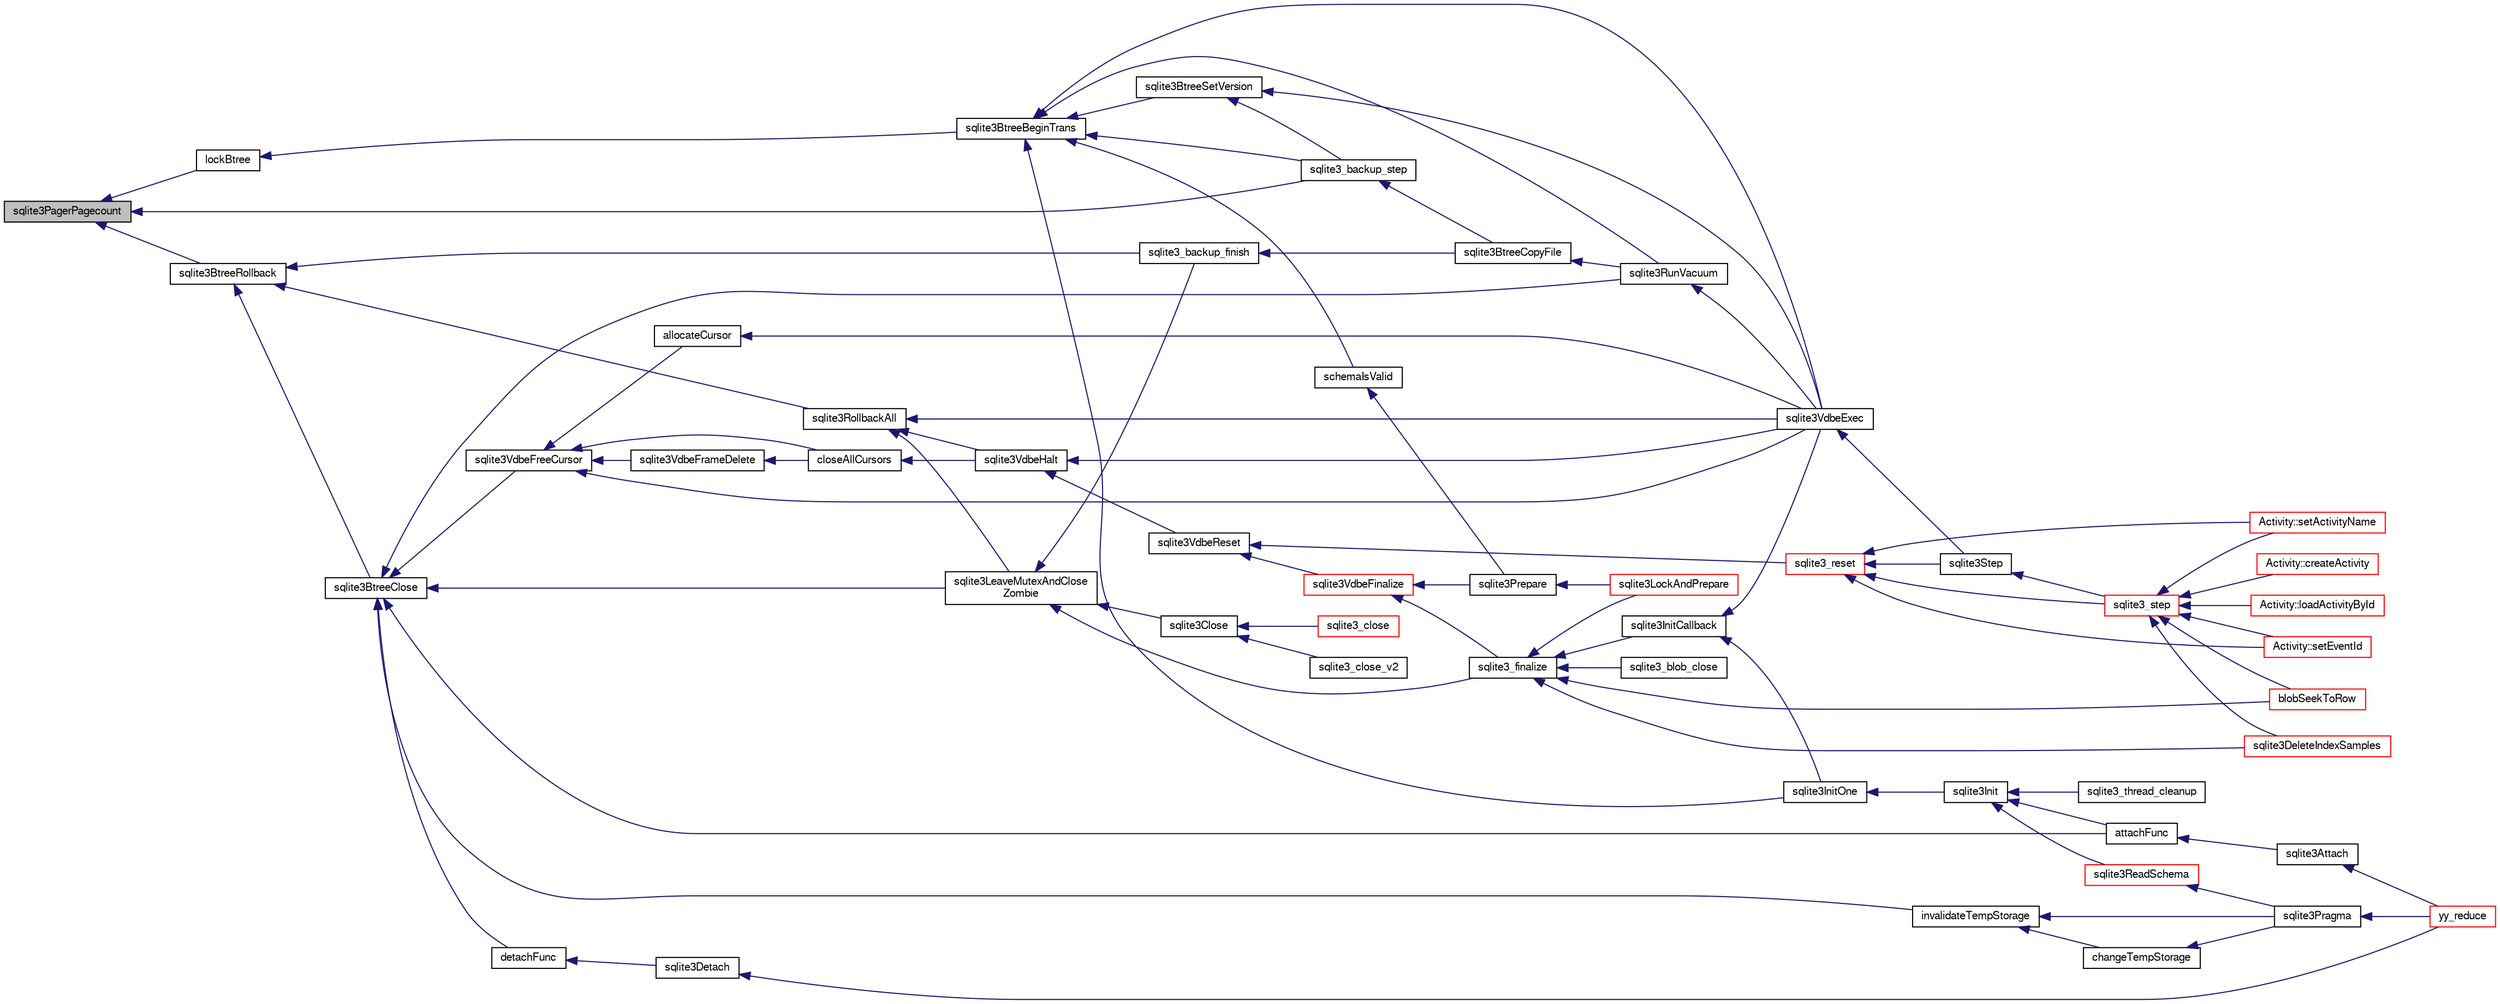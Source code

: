 digraph "sqlite3PagerPagecount"
{
  edge [fontname="FreeSans",fontsize="10",labelfontname="FreeSans",labelfontsize="10"];
  node [fontname="FreeSans",fontsize="10",shape=record];
  rankdir="LR";
  Node634421 [label="sqlite3PagerPagecount",height=0.2,width=0.4,color="black", fillcolor="grey75", style="filled", fontcolor="black"];
  Node634421 -> Node634422 [dir="back",color="midnightblue",fontsize="10",style="solid",fontname="FreeSans"];
  Node634422 [label="lockBtree",height=0.2,width=0.4,color="black", fillcolor="white", style="filled",URL="$sqlite3_8c.html#a5b808194d3178be15705a420265cee9d"];
  Node634422 -> Node634423 [dir="back",color="midnightblue",fontsize="10",style="solid",fontname="FreeSans"];
  Node634423 [label="sqlite3BtreeBeginTrans",height=0.2,width=0.4,color="black", fillcolor="white", style="filled",URL="$sqlite3_8c.html#a52d6706df15c67c22aa7d0e290c16bf5"];
  Node634423 -> Node634424 [dir="back",color="midnightblue",fontsize="10",style="solid",fontname="FreeSans"];
  Node634424 [label="sqlite3BtreeSetVersion",height=0.2,width=0.4,color="black", fillcolor="white", style="filled",URL="$sqlite3_8c.html#a2db3061b5c557699a47415ca0342ba01"];
  Node634424 -> Node634425 [dir="back",color="midnightblue",fontsize="10",style="solid",fontname="FreeSans"];
  Node634425 [label="sqlite3_backup_step",height=0.2,width=0.4,color="black", fillcolor="white", style="filled",URL="$sqlite3_8h.html#a1699b75e98d082eebc465a9e64c35269"];
  Node634425 -> Node634426 [dir="back",color="midnightblue",fontsize="10",style="solid",fontname="FreeSans"];
  Node634426 [label="sqlite3BtreeCopyFile",height=0.2,width=0.4,color="black", fillcolor="white", style="filled",URL="$sqlite3_8c.html#a4d9e19a79f0d5c1dfcef0bd137ae83f9"];
  Node634426 -> Node634427 [dir="back",color="midnightblue",fontsize="10",style="solid",fontname="FreeSans"];
  Node634427 [label="sqlite3RunVacuum",height=0.2,width=0.4,color="black", fillcolor="white", style="filled",URL="$sqlite3_8c.html#a5e83ddc7b3e7e8e79ad5d1fc92de1d2f"];
  Node634427 -> Node634428 [dir="back",color="midnightblue",fontsize="10",style="solid",fontname="FreeSans"];
  Node634428 [label="sqlite3VdbeExec",height=0.2,width=0.4,color="black", fillcolor="white", style="filled",URL="$sqlite3_8c.html#a8ce40a614bdc56719c4d642b1e4dfb21"];
  Node634428 -> Node634429 [dir="back",color="midnightblue",fontsize="10",style="solid",fontname="FreeSans"];
  Node634429 [label="sqlite3Step",height=0.2,width=0.4,color="black", fillcolor="white", style="filled",URL="$sqlite3_8c.html#a3f2872e873e2758a4beedad1d5113554"];
  Node634429 -> Node634430 [dir="back",color="midnightblue",fontsize="10",style="solid",fontname="FreeSans"];
  Node634430 [label="sqlite3_step",height=0.2,width=0.4,color="red", fillcolor="white", style="filled",URL="$sqlite3_8h.html#ac1e491ce36b7471eb28387f7d3c74334"];
  Node634430 -> Node634431 [dir="back",color="midnightblue",fontsize="10",style="solid",fontname="FreeSans"];
  Node634431 [label="Activity::createActivity",height=0.2,width=0.4,color="red", fillcolor="white", style="filled",URL="$classActivity.html#a813cc5e52c14ab49b39014c134e3425b"];
  Node634430 -> Node634434 [dir="back",color="midnightblue",fontsize="10",style="solid",fontname="FreeSans"];
  Node634434 [label="Activity::loadActivityById",height=0.2,width=0.4,color="red", fillcolor="white", style="filled",URL="$classActivity.html#abe4ffb4f08a47212ebf9013259d9e7fd"];
  Node634430 -> Node634436 [dir="back",color="midnightblue",fontsize="10",style="solid",fontname="FreeSans"];
  Node634436 [label="Activity::setEventId",height=0.2,width=0.4,color="red", fillcolor="white", style="filled",URL="$classActivity.html#adb1d0fd0d08f473e068f0a4086bfa9ca"];
  Node634430 -> Node634437 [dir="back",color="midnightblue",fontsize="10",style="solid",fontname="FreeSans"];
  Node634437 [label="Activity::setActivityName",height=0.2,width=0.4,color="red", fillcolor="white", style="filled",URL="$classActivity.html#a62dc3737b33915a36086f9dd26d16a81"];
  Node634430 -> Node634449 [dir="back",color="midnightblue",fontsize="10",style="solid",fontname="FreeSans"];
  Node634449 [label="blobSeekToRow",height=0.2,width=0.4,color="red", fillcolor="white", style="filled",URL="$sqlite3_8c.html#afff57e13332b98c8a44a7cebe38962ab"];
  Node634430 -> Node634452 [dir="back",color="midnightblue",fontsize="10",style="solid",fontname="FreeSans"];
  Node634452 [label="sqlite3DeleteIndexSamples",height=0.2,width=0.4,color="red", fillcolor="white", style="filled",URL="$sqlite3_8c.html#aaeda0302fbf61397ec009f65bed047ef"];
  Node634424 -> Node634428 [dir="back",color="midnightblue",fontsize="10",style="solid",fontname="FreeSans"];
  Node634423 -> Node634425 [dir="back",color="midnightblue",fontsize="10",style="solid",fontname="FreeSans"];
  Node634423 -> Node634428 [dir="back",color="midnightblue",fontsize="10",style="solid",fontname="FreeSans"];
  Node634423 -> Node634454 [dir="back",color="midnightblue",fontsize="10",style="solid",fontname="FreeSans"];
  Node634454 [label="sqlite3InitOne",height=0.2,width=0.4,color="black", fillcolor="white", style="filled",URL="$sqlite3_8c.html#ac4318b25df65269906b0379251fe9b85"];
  Node634454 -> Node634455 [dir="back",color="midnightblue",fontsize="10",style="solid",fontname="FreeSans"];
  Node634455 [label="sqlite3Init",height=0.2,width=0.4,color="black", fillcolor="white", style="filled",URL="$sqlite3_8c.html#aed74e3dc765631a833f522f425ff5a48"];
  Node634455 -> Node634456 [dir="back",color="midnightblue",fontsize="10",style="solid",fontname="FreeSans"];
  Node634456 [label="attachFunc",height=0.2,width=0.4,color="black", fillcolor="white", style="filled",URL="$sqlite3_8c.html#a69cb751a7da501b9a0aa37e0d7c3eaf7"];
  Node634456 -> Node634457 [dir="back",color="midnightblue",fontsize="10",style="solid",fontname="FreeSans"];
  Node634457 [label="sqlite3Attach",height=0.2,width=0.4,color="black", fillcolor="white", style="filled",URL="$sqlite3_8c.html#ae0907fe0b43cc1b4c7e6a16213e8546f"];
  Node634457 -> Node634458 [dir="back",color="midnightblue",fontsize="10",style="solid",fontname="FreeSans"];
  Node634458 [label="yy_reduce",height=0.2,width=0.4,color="red", fillcolor="white", style="filled",URL="$sqlite3_8c.html#a7c419a9b25711c666a9a2449ef377f14"];
  Node634455 -> Node634460 [dir="back",color="midnightblue",fontsize="10",style="solid",fontname="FreeSans"];
  Node634460 [label="sqlite3ReadSchema",height=0.2,width=0.4,color="red", fillcolor="white", style="filled",URL="$sqlite3_8c.html#ac41a97f30334f7d35b2b5713097eca90"];
  Node634460 -> Node634506 [dir="back",color="midnightblue",fontsize="10",style="solid",fontname="FreeSans"];
  Node634506 [label="sqlite3Pragma",height=0.2,width=0.4,color="black", fillcolor="white", style="filled",URL="$sqlite3_8c.html#a111391370f58f8e6a6eca51fd34d62ed"];
  Node634506 -> Node634458 [dir="back",color="midnightblue",fontsize="10",style="solid",fontname="FreeSans"];
  Node634455 -> Node634554 [dir="back",color="midnightblue",fontsize="10",style="solid",fontname="FreeSans"];
  Node634554 [label="sqlite3_thread_cleanup",height=0.2,width=0.4,color="black", fillcolor="white", style="filled",URL="$sqlite3_8h.html#a34980c829db84f02e1a1599063469f06"];
  Node634423 -> Node634638 [dir="back",color="midnightblue",fontsize="10",style="solid",fontname="FreeSans"];
  Node634638 [label="schemaIsValid",height=0.2,width=0.4,color="black", fillcolor="white", style="filled",URL="$sqlite3_8c.html#a7c466fe28e7ca6f46b8bf72c46d9738d"];
  Node634638 -> Node634607 [dir="back",color="midnightblue",fontsize="10",style="solid",fontname="FreeSans"];
  Node634607 [label="sqlite3Prepare",height=0.2,width=0.4,color="black", fillcolor="white", style="filled",URL="$sqlite3_8c.html#acb25890858d0bf4b12eb7aae569f0c7b"];
  Node634607 -> Node634608 [dir="back",color="midnightblue",fontsize="10",style="solid",fontname="FreeSans"];
  Node634608 [label="sqlite3LockAndPrepare",height=0.2,width=0.4,color="red", fillcolor="white", style="filled",URL="$sqlite3_8c.html#a5db1ec5589aa2b02c6d979211a8789bd"];
  Node634423 -> Node634427 [dir="back",color="midnightblue",fontsize="10",style="solid",fontname="FreeSans"];
  Node634421 -> Node634686 [dir="back",color="midnightblue",fontsize="10",style="solid",fontname="FreeSans"];
  Node634686 [label="sqlite3BtreeRollback",height=0.2,width=0.4,color="black", fillcolor="white", style="filled",URL="$sqlite3_8c.html#a317473acdafdd688385c8954f09de186"];
  Node634686 -> Node634687 [dir="back",color="midnightblue",fontsize="10",style="solid",fontname="FreeSans"];
  Node634687 [label="sqlite3BtreeClose",height=0.2,width=0.4,color="black", fillcolor="white", style="filled",URL="$sqlite3_8c.html#a729b65009b66a99200496b09c124df01"];
  Node634687 -> Node634688 [dir="back",color="midnightblue",fontsize="10",style="solid",fontname="FreeSans"];
  Node634688 [label="sqlite3VdbeFreeCursor",height=0.2,width=0.4,color="black", fillcolor="white", style="filled",URL="$sqlite3_8c.html#a0f9084083e1d0639708934630f33d6ef"];
  Node634688 -> Node634689 [dir="back",color="midnightblue",fontsize="10",style="solid",fontname="FreeSans"];
  Node634689 [label="sqlite3VdbeFrameDelete",height=0.2,width=0.4,color="black", fillcolor="white", style="filled",URL="$sqlite3_8c.html#adb3773fdfb1685857e28891f76365900"];
  Node634689 -> Node634690 [dir="back",color="midnightblue",fontsize="10",style="solid",fontname="FreeSans"];
  Node634690 [label="closeAllCursors",height=0.2,width=0.4,color="black", fillcolor="white", style="filled",URL="$sqlite3_8c.html#af1ac189735864dd6989a8c5af4557547"];
  Node634690 -> Node634644 [dir="back",color="midnightblue",fontsize="10",style="solid",fontname="FreeSans"];
  Node634644 [label="sqlite3VdbeHalt",height=0.2,width=0.4,color="black", fillcolor="white", style="filled",URL="$sqlite3_8c.html#a8d1d99703d999190fbc35ecc981cb709"];
  Node634644 -> Node634645 [dir="back",color="midnightblue",fontsize="10",style="solid",fontname="FreeSans"];
  Node634645 [label="sqlite3VdbeReset",height=0.2,width=0.4,color="black", fillcolor="white", style="filled",URL="$sqlite3_8c.html#a315a913742f7267f90d46d41446353b1"];
  Node634645 -> Node634646 [dir="back",color="midnightblue",fontsize="10",style="solid",fontname="FreeSans"];
  Node634646 [label="sqlite3VdbeFinalize",height=0.2,width=0.4,color="red", fillcolor="white", style="filled",URL="$sqlite3_8c.html#af81e0c8d03b71610d3a826469f67bbd4"];
  Node634646 -> Node634647 [dir="back",color="midnightblue",fontsize="10",style="solid",fontname="FreeSans"];
  Node634647 [label="sqlite3_finalize",height=0.2,width=0.4,color="black", fillcolor="white", style="filled",URL="$sqlite3_8h.html#a801195c0f771d40bb4be1e40f3b88945"];
  Node634647 -> Node634449 [dir="back",color="midnightblue",fontsize="10",style="solid",fontname="FreeSans"];
  Node634647 -> Node634648 [dir="back",color="midnightblue",fontsize="10",style="solid",fontname="FreeSans"];
  Node634648 [label="sqlite3_blob_close",height=0.2,width=0.4,color="black", fillcolor="white", style="filled",URL="$sqlite3_8h.html#a8885ae884821e14e1e4501183c5833d6"];
  Node634647 -> Node634452 [dir="back",color="midnightblue",fontsize="10",style="solid",fontname="FreeSans"];
  Node634647 -> Node634611 [dir="back",color="midnightblue",fontsize="10",style="solid",fontname="FreeSans"];
  Node634611 [label="sqlite3InitCallback",height=0.2,width=0.4,color="black", fillcolor="white", style="filled",URL="$sqlite3_8c.html#a5183ff3c8b5311c7332250013ee018b3"];
  Node634611 -> Node634428 [dir="back",color="midnightblue",fontsize="10",style="solid",fontname="FreeSans"];
  Node634611 -> Node634454 [dir="back",color="midnightblue",fontsize="10",style="solid",fontname="FreeSans"];
  Node634647 -> Node634608 [dir="back",color="midnightblue",fontsize="10",style="solid",fontname="FreeSans"];
  Node634646 -> Node634607 [dir="back",color="midnightblue",fontsize="10",style="solid",fontname="FreeSans"];
  Node634645 -> Node634653 [dir="back",color="midnightblue",fontsize="10",style="solid",fontname="FreeSans"];
  Node634653 [label="sqlite3_reset",height=0.2,width=0.4,color="red", fillcolor="white", style="filled",URL="$sqlite3_8h.html#a758efebc2e95694959ab0e74b397984c"];
  Node634653 -> Node634436 [dir="back",color="midnightblue",fontsize="10",style="solid",fontname="FreeSans"];
  Node634653 -> Node634437 [dir="back",color="midnightblue",fontsize="10",style="solid",fontname="FreeSans"];
  Node634653 -> Node634429 [dir="back",color="midnightblue",fontsize="10",style="solid",fontname="FreeSans"];
  Node634653 -> Node634430 [dir="back",color="midnightblue",fontsize="10",style="solid",fontname="FreeSans"];
  Node634644 -> Node634428 [dir="back",color="midnightblue",fontsize="10",style="solid",fontname="FreeSans"];
  Node634688 -> Node634690 [dir="back",color="midnightblue",fontsize="10",style="solid",fontname="FreeSans"];
  Node634688 -> Node634691 [dir="back",color="midnightblue",fontsize="10",style="solid",fontname="FreeSans"];
  Node634691 [label="allocateCursor",height=0.2,width=0.4,color="black", fillcolor="white", style="filled",URL="$sqlite3_8c.html#a5083c054ea81802294e539b00a57aad4"];
  Node634691 -> Node634428 [dir="back",color="midnightblue",fontsize="10",style="solid",fontname="FreeSans"];
  Node634688 -> Node634428 [dir="back",color="midnightblue",fontsize="10",style="solid",fontname="FreeSans"];
  Node634687 -> Node634456 [dir="back",color="midnightblue",fontsize="10",style="solid",fontname="FreeSans"];
  Node634687 -> Node634640 [dir="back",color="midnightblue",fontsize="10",style="solid",fontname="FreeSans"];
  Node634640 [label="detachFunc",height=0.2,width=0.4,color="black", fillcolor="white", style="filled",URL="$sqlite3_8c.html#a2b3dd04cb87abd088926ab0082a60b77"];
  Node634640 -> Node634500 [dir="back",color="midnightblue",fontsize="10",style="solid",fontname="FreeSans"];
  Node634500 [label="sqlite3Detach",height=0.2,width=0.4,color="black", fillcolor="white", style="filled",URL="$sqlite3_8c.html#ab1a5a0b01c7560aef5e0b8603a68747d"];
  Node634500 -> Node634458 [dir="back",color="midnightblue",fontsize="10",style="solid",fontname="FreeSans"];
  Node634687 -> Node634641 [dir="back",color="midnightblue",fontsize="10",style="solid",fontname="FreeSans"];
  Node634641 [label="invalidateTempStorage",height=0.2,width=0.4,color="black", fillcolor="white", style="filled",URL="$sqlite3_8c.html#a759777a1eb3c3e96a5af94932b39e69a"];
  Node634641 -> Node634642 [dir="back",color="midnightblue",fontsize="10",style="solid",fontname="FreeSans"];
  Node634642 [label="changeTempStorage",height=0.2,width=0.4,color="black", fillcolor="white", style="filled",URL="$sqlite3_8c.html#abd43abe0a0959a45c786b9865ed52904"];
  Node634642 -> Node634506 [dir="back",color="midnightblue",fontsize="10",style="solid",fontname="FreeSans"];
  Node634641 -> Node634506 [dir="back",color="midnightblue",fontsize="10",style="solid",fontname="FreeSans"];
  Node634687 -> Node634427 [dir="back",color="midnightblue",fontsize="10",style="solid",fontname="FreeSans"];
  Node634687 -> Node634654 [dir="back",color="midnightblue",fontsize="10",style="solid",fontname="FreeSans"];
  Node634654 [label="sqlite3LeaveMutexAndClose\lZombie",height=0.2,width=0.4,color="black", fillcolor="white", style="filled",URL="$sqlite3_8c.html#afe3a37c29dcb0fe9fc15fe07a3976f59"];
  Node634654 -> Node634655 [dir="back",color="midnightblue",fontsize="10",style="solid",fontname="FreeSans"];
  Node634655 [label="sqlite3_backup_finish",height=0.2,width=0.4,color="black", fillcolor="white", style="filled",URL="$sqlite3_8h.html#a176857dd58d99be53b6d7305533e0048"];
  Node634655 -> Node634426 [dir="back",color="midnightblue",fontsize="10",style="solid",fontname="FreeSans"];
  Node634654 -> Node634647 [dir="back",color="midnightblue",fontsize="10",style="solid",fontname="FreeSans"];
  Node634654 -> Node634656 [dir="back",color="midnightblue",fontsize="10",style="solid",fontname="FreeSans"];
  Node634656 [label="sqlite3Close",height=0.2,width=0.4,color="black", fillcolor="white", style="filled",URL="$sqlite3_8c.html#aa9f2e73837bba8d721dbde0964ffce11"];
  Node634656 -> Node634657 [dir="back",color="midnightblue",fontsize="10",style="solid",fontname="FreeSans"];
  Node634657 [label="sqlite3_close",height=0.2,width=0.4,color="red", fillcolor="white", style="filled",URL="$sqlite3_8h.html#ac43c9032fc6ef3b2a231dc3a9fa44b2d"];
  Node634656 -> Node634664 [dir="back",color="midnightblue",fontsize="10",style="solid",fontname="FreeSans"];
  Node634664 [label="sqlite3_close_v2",height=0.2,width=0.4,color="black", fillcolor="white", style="filled",URL="$sqlite3_8h.html#ad2cb8462eaba28b4c8410ef55a4282b4"];
  Node634686 -> Node634655 [dir="back",color="midnightblue",fontsize="10",style="solid",fontname="FreeSans"];
  Node634686 -> Node634643 [dir="back",color="midnightblue",fontsize="10",style="solid",fontname="FreeSans"];
  Node634643 [label="sqlite3RollbackAll",height=0.2,width=0.4,color="black", fillcolor="white", style="filled",URL="$sqlite3_8c.html#ad902dd388d73208539f557962e3fe6bb"];
  Node634643 -> Node634644 [dir="back",color="midnightblue",fontsize="10",style="solid",fontname="FreeSans"];
  Node634643 -> Node634428 [dir="back",color="midnightblue",fontsize="10",style="solid",fontname="FreeSans"];
  Node634643 -> Node634654 [dir="back",color="midnightblue",fontsize="10",style="solid",fontname="FreeSans"];
  Node634421 -> Node634425 [dir="back",color="midnightblue",fontsize="10",style="solid",fontname="FreeSans"];
}
